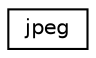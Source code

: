 digraph "Graphical Class Hierarchy"
{
  edge [fontname="Helvetica",fontsize="10",labelfontname="Helvetica",labelfontsize="10"];
  node [fontname="Helvetica",fontsize="10",shape=record];
  rankdir="LR";
  Node1 [label="jpeg",height=0.2,width=0.4,color="black", fillcolor="white", style="filled",URL="$structjpeg.html"];
}
